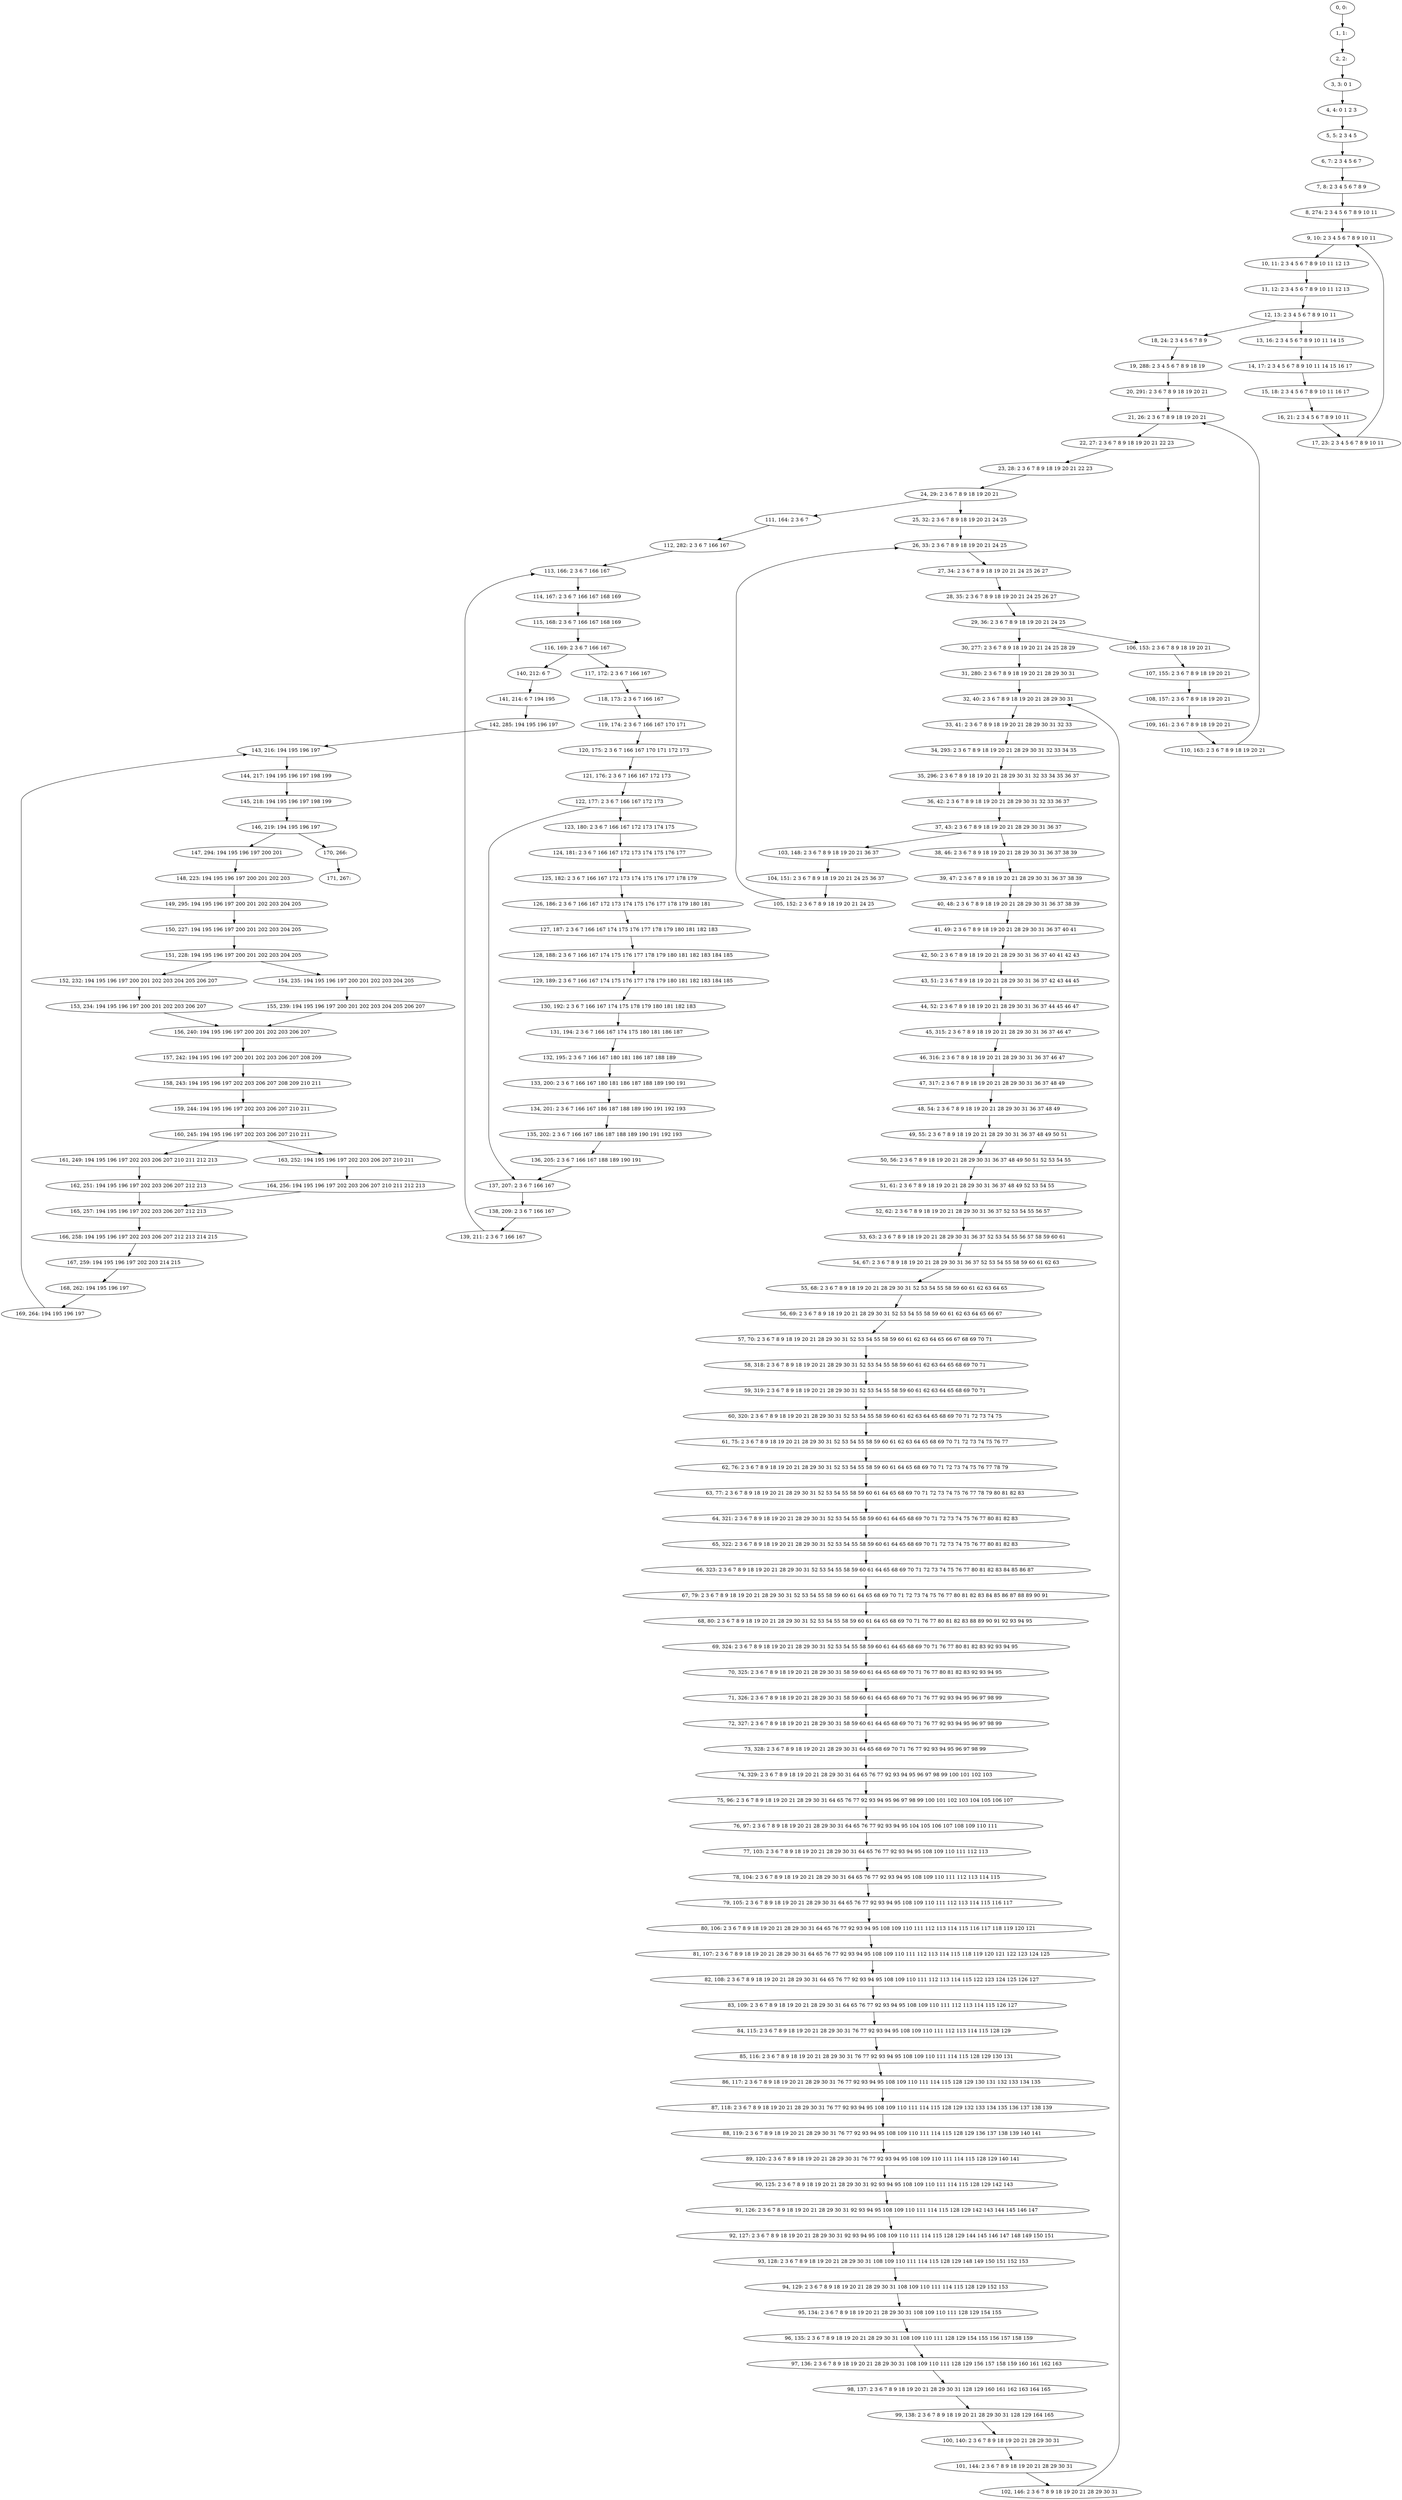 digraph G {
0[label="0, 0: "];
1[label="1, 1: "];
2[label="2, 2: "];
3[label="3, 3: 0 1 "];
4[label="4, 4: 0 1 2 3 "];
5[label="5, 5: 2 3 4 5 "];
6[label="6, 7: 2 3 4 5 6 7 "];
7[label="7, 8: 2 3 4 5 6 7 8 9 "];
8[label="8, 274: 2 3 4 5 6 7 8 9 10 11 "];
9[label="9, 10: 2 3 4 5 6 7 8 9 10 11 "];
10[label="10, 11: 2 3 4 5 6 7 8 9 10 11 12 13 "];
11[label="11, 12: 2 3 4 5 6 7 8 9 10 11 12 13 "];
12[label="12, 13: 2 3 4 5 6 7 8 9 10 11 "];
13[label="13, 16: 2 3 4 5 6 7 8 9 10 11 14 15 "];
14[label="14, 17: 2 3 4 5 6 7 8 9 10 11 14 15 16 17 "];
15[label="15, 18: 2 3 4 5 6 7 8 9 10 11 16 17 "];
16[label="16, 21: 2 3 4 5 6 7 8 9 10 11 "];
17[label="17, 23: 2 3 4 5 6 7 8 9 10 11 "];
18[label="18, 24: 2 3 4 5 6 7 8 9 "];
19[label="19, 288: 2 3 4 5 6 7 8 9 18 19 "];
20[label="20, 291: 2 3 6 7 8 9 18 19 20 21 "];
21[label="21, 26: 2 3 6 7 8 9 18 19 20 21 "];
22[label="22, 27: 2 3 6 7 8 9 18 19 20 21 22 23 "];
23[label="23, 28: 2 3 6 7 8 9 18 19 20 21 22 23 "];
24[label="24, 29: 2 3 6 7 8 9 18 19 20 21 "];
25[label="25, 32: 2 3 6 7 8 9 18 19 20 21 24 25 "];
26[label="26, 33: 2 3 6 7 8 9 18 19 20 21 24 25 "];
27[label="27, 34: 2 3 6 7 8 9 18 19 20 21 24 25 26 27 "];
28[label="28, 35: 2 3 6 7 8 9 18 19 20 21 24 25 26 27 "];
29[label="29, 36: 2 3 6 7 8 9 18 19 20 21 24 25 "];
30[label="30, 277: 2 3 6 7 8 9 18 19 20 21 24 25 28 29 "];
31[label="31, 280: 2 3 6 7 8 9 18 19 20 21 28 29 30 31 "];
32[label="32, 40: 2 3 6 7 8 9 18 19 20 21 28 29 30 31 "];
33[label="33, 41: 2 3 6 7 8 9 18 19 20 21 28 29 30 31 32 33 "];
34[label="34, 293: 2 3 6 7 8 9 18 19 20 21 28 29 30 31 32 33 34 35 "];
35[label="35, 296: 2 3 6 7 8 9 18 19 20 21 28 29 30 31 32 33 34 35 36 37 "];
36[label="36, 42: 2 3 6 7 8 9 18 19 20 21 28 29 30 31 32 33 36 37 "];
37[label="37, 43: 2 3 6 7 8 9 18 19 20 21 28 29 30 31 36 37 "];
38[label="38, 46: 2 3 6 7 8 9 18 19 20 21 28 29 30 31 36 37 38 39 "];
39[label="39, 47: 2 3 6 7 8 9 18 19 20 21 28 29 30 31 36 37 38 39 "];
40[label="40, 48: 2 3 6 7 8 9 18 19 20 21 28 29 30 31 36 37 38 39 "];
41[label="41, 49: 2 3 6 7 8 9 18 19 20 21 28 29 30 31 36 37 40 41 "];
42[label="42, 50: 2 3 6 7 8 9 18 19 20 21 28 29 30 31 36 37 40 41 42 43 "];
43[label="43, 51: 2 3 6 7 8 9 18 19 20 21 28 29 30 31 36 37 42 43 44 45 "];
44[label="44, 52: 2 3 6 7 8 9 18 19 20 21 28 29 30 31 36 37 44 45 46 47 "];
45[label="45, 315: 2 3 6 7 8 9 18 19 20 21 28 29 30 31 36 37 46 47 "];
46[label="46, 316: 2 3 6 7 8 9 18 19 20 21 28 29 30 31 36 37 46 47 "];
47[label="47, 317: 2 3 6 7 8 9 18 19 20 21 28 29 30 31 36 37 48 49 "];
48[label="48, 54: 2 3 6 7 8 9 18 19 20 21 28 29 30 31 36 37 48 49 "];
49[label="49, 55: 2 3 6 7 8 9 18 19 20 21 28 29 30 31 36 37 48 49 50 51 "];
50[label="50, 56: 2 3 6 7 8 9 18 19 20 21 28 29 30 31 36 37 48 49 50 51 52 53 54 55 "];
51[label="51, 61: 2 3 6 7 8 9 18 19 20 21 28 29 30 31 36 37 48 49 52 53 54 55 "];
52[label="52, 62: 2 3 6 7 8 9 18 19 20 21 28 29 30 31 36 37 52 53 54 55 56 57 "];
53[label="53, 63: 2 3 6 7 8 9 18 19 20 21 28 29 30 31 36 37 52 53 54 55 56 57 58 59 60 61 "];
54[label="54, 67: 2 3 6 7 8 9 18 19 20 21 28 29 30 31 36 37 52 53 54 55 58 59 60 61 62 63 "];
55[label="55, 68: 2 3 6 7 8 9 18 19 20 21 28 29 30 31 52 53 54 55 58 59 60 61 62 63 64 65 "];
56[label="56, 69: 2 3 6 7 8 9 18 19 20 21 28 29 30 31 52 53 54 55 58 59 60 61 62 63 64 65 66 67 "];
57[label="57, 70: 2 3 6 7 8 9 18 19 20 21 28 29 30 31 52 53 54 55 58 59 60 61 62 63 64 65 66 67 68 69 70 71 "];
58[label="58, 318: 2 3 6 7 8 9 18 19 20 21 28 29 30 31 52 53 54 55 58 59 60 61 62 63 64 65 68 69 70 71 "];
59[label="59, 319: 2 3 6 7 8 9 18 19 20 21 28 29 30 31 52 53 54 55 58 59 60 61 62 63 64 65 68 69 70 71 "];
60[label="60, 320: 2 3 6 7 8 9 18 19 20 21 28 29 30 31 52 53 54 55 58 59 60 61 62 63 64 65 68 69 70 71 72 73 74 75 "];
61[label="61, 75: 2 3 6 7 8 9 18 19 20 21 28 29 30 31 52 53 54 55 58 59 60 61 62 63 64 65 68 69 70 71 72 73 74 75 76 77 "];
62[label="62, 76: 2 3 6 7 8 9 18 19 20 21 28 29 30 31 52 53 54 55 58 59 60 61 64 65 68 69 70 71 72 73 74 75 76 77 78 79 "];
63[label="63, 77: 2 3 6 7 8 9 18 19 20 21 28 29 30 31 52 53 54 55 58 59 60 61 64 65 68 69 70 71 72 73 74 75 76 77 78 79 80 81 82 83 "];
64[label="64, 321: 2 3 6 7 8 9 18 19 20 21 28 29 30 31 52 53 54 55 58 59 60 61 64 65 68 69 70 71 72 73 74 75 76 77 80 81 82 83 "];
65[label="65, 322: 2 3 6 7 8 9 18 19 20 21 28 29 30 31 52 53 54 55 58 59 60 61 64 65 68 69 70 71 72 73 74 75 76 77 80 81 82 83 "];
66[label="66, 323: 2 3 6 7 8 9 18 19 20 21 28 29 30 31 52 53 54 55 58 59 60 61 64 65 68 69 70 71 72 73 74 75 76 77 80 81 82 83 84 85 86 87 "];
67[label="67, 79: 2 3 6 7 8 9 18 19 20 21 28 29 30 31 52 53 54 55 58 59 60 61 64 65 68 69 70 71 72 73 74 75 76 77 80 81 82 83 84 85 86 87 88 89 90 91 "];
68[label="68, 80: 2 3 6 7 8 9 18 19 20 21 28 29 30 31 52 53 54 55 58 59 60 61 64 65 68 69 70 71 76 77 80 81 82 83 88 89 90 91 92 93 94 95 "];
69[label="69, 324: 2 3 6 7 8 9 18 19 20 21 28 29 30 31 52 53 54 55 58 59 60 61 64 65 68 69 70 71 76 77 80 81 82 83 92 93 94 95 "];
70[label="70, 325: 2 3 6 7 8 9 18 19 20 21 28 29 30 31 58 59 60 61 64 65 68 69 70 71 76 77 80 81 82 83 92 93 94 95 "];
71[label="71, 326: 2 3 6 7 8 9 18 19 20 21 28 29 30 31 58 59 60 61 64 65 68 69 70 71 76 77 92 93 94 95 96 97 98 99 "];
72[label="72, 327: 2 3 6 7 8 9 18 19 20 21 28 29 30 31 58 59 60 61 64 65 68 69 70 71 76 77 92 93 94 95 96 97 98 99 "];
73[label="73, 328: 2 3 6 7 8 9 18 19 20 21 28 29 30 31 64 65 68 69 70 71 76 77 92 93 94 95 96 97 98 99 "];
74[label="74, 329: 2 3 6 7 8 9 18 19 20 21 28 29 30 31 64 65 76 77 92 93 94 95 96 97 98 99 100 101 102 103 "];
75[label="75, 96: 2 3 6 7 8 9 18 19 20 21 28 29 30 31 64 65 76 77 92 93 94 95 96 97 98 99 100 101 102 103 104 105 106 107 "];
76[label="76, 97: 2 3 6 7 8 9 18 19 20 21 28 29 30 31 64 65 76 77 92 93 94 95 104 105 106 107 108 109 110 111 "];
77[label="77, 103: 2 3 6 7 8 9 18 19 20 21 28 29 30 31 64 65 76 77 92 93 94 95 108 109 110 111 112 113 "];
78[label="78, 104: 2 3 6 7 8 9 18 19 20 21 28 29 30 31 64 65 76 77 92 93 94 95 108 109 110 111 112 113 114 115 "];
79[label="79, 105: 2 3 6 7 8 9 18 19 20 21 28 29 30 31 64 65 76 77 92 93 94 95 108 109 110 111 112 113 114 115 116 117 "];
80[label="80, 106: 2 3 6 7 8 9 18 19 20 21 28 29 30 31 64 65 76 77 92 93 94 95 108 109 110 111 112 113 114 115 116 117 118 119 120 121 "];
81[label="81, 107: 2 3 6 7 8 9 18 19 20 21 28 29 30 31 64 65 76 77 92 93 94 95 108 109 110 111 112 113 114 115 118 119 120 121 122 123 124 125 "];
82[label="82, 108: 2 3 6 7 8 9 18 19 20 21 28 29 30 31 64 65 76 77 92 93 94 95 108 109 110 111 112 113 114 115 122 123 124 125 126 127 "];
83[label="83, 109: 2 3 6 7 8 9 18 19 20 21 28 29 30 31 64 65 76 77 92 93 94 95 108 109 110 111 112 113 114 115 126 127 "];
84[label="84, 115: 2 3 6 7 8 9 18 19 20 21 28 29 30 31 76 77 92 93 94 95 108 109 110 111 112 113 114 115 128 129 "];
85[label="85, 116: 2 3 6 7 8 9 18 19 20 21 28 29 30 31 76 77 92 93 94 95 108 109 110 111 114 115 128 129 130 131 "];
86[label="86, 117: 2 3 6 7 8 9 18 19 20 21 28 29 30 31 76 77 92 93 94 95 108 109 110 111 114 115 128 129 130 131 132 133 134 135 "];
87[label="87, 118: 2 3 6 7 8 9 18 19 20 21 28 29 30 31 76 77 92 93 94 95 108 109 110 111 114 115 128 129 132 133 134 135 136 137 138 139 "];
88[label="88, 119: 2 3 6 7 8 9 18 19 20 21 28 29 30 31 76 77 92 93 94 95 108 109 110 111 114 115 128 129 136 137 138 139 140 141 "];
89[label="89, 120: 2 3 6 7 8 9 18 19 20 21 28 29 30 31 76 77 92 93 94 95 108 109 110 111 114 115 128 129 140 141 "];
90[label="90, 125: 2 3 6 7 8 9 18 19 20 21 28 29 30 31 92 93 94 95 108 109 110 111 114 115 128 129 142 143 "];
91[label="91, 126: 2 3 6 7 8 9 18 19 20 21 28 29 30 31 92 93 94 95 108 109 110 111 114 115 128 129 142 143 144 145 146 147 "];
92[label="92, 127: 2 3 6 7 8 9 18 19 20 21 28 29 30 31 92 93 94 95 108 109 110 111 114 115 128 129 144 145 146 147 148 149 150 151 "];
93[label="93, 128: 2 3 6 7 8 9 18 19 20 21 28 29 30 31 108 109 110 111 114 115 128 129 148 149 150 151 152 153 "];
94[label="94, 129: 2 3 6 7 8 9 18 19 20 21 28 29 30 31 108 109 110 111 114 115 128 129 152 153 "];
95[label="95, 134: 2 3 6 7 8 9 18 19 20 21 28 29 30 31 108 109 110 111 128 129 154 155 "];
96[label="96, 135: 2 3 6 7 8 9 18 19 20 21 28 29 30 31 108 109 110 111 128 129 154 155 156 157 158 159 "];
97[label="97, 136: 2 3 6 7 8 9 18 19 20 21 28 29 30 31 108 109 110 111 128 129 156 157 158 159 160 161 162 163 "];
98[label="98, 137: 2 3 6 7 8 9 18 19 20 21 28 29 30 31 128 129 160 161 162 163 164 165 "];
99[label="99, 138: 2 3 6 7 8 9 18 19 20 21 28 29 30 31 128 129 164 165 "];
100[label="100, 140: 2 3 6 7 8 9 18 19 20 21 28 29 30 31 "];
101[label="101, 144: 2 3 6 7 8 9 18 19 20 21 28 29 30 31 "];
102[label="102, 146: 2 3 6 7 8 9 18 19 20 21 28 29 30 31 "];
103[label="103, 148: 2 3 6 7 8 9 18 19 20 21 36 37 "];
104[label="104, 151: 2 3 6 7 8 9 18 19 20 21 24 25 36 37 "];
105[label="105, 152: 2 3 6 7 8 9 18 19 20 21 24 25 "];
106[label="106, 153: 2 3 6 7 8 9 18 19 20 21 "];
107[label="107, 155: 2 3 6 7 8 9 18 19 20 21 "];
108[label="108, 157: 2 3 6 7 8 9 18 19 20 21 "];
109[label="109, 161: 2 3 6 7 8 9 18 19 20 21 "];
110[label="110, 163: 2 3 6 7 8 9 18 19 20 21 "];
111[label="111, 164: 2 3 6 7 "];
112[label="112, 282: 2 3 6 7 166 167 "];
113[label="113, 166: 2 3 6 7 166 167 "];
114[label="114, 167: 2 3 6 7 166 167 168 169 "];
115[label="115, 168: 2 3 6 7 166 167 168 169 "];
116[label="116, 169: 2 3 6 7 166 167 "];
117[label="117, 172: 2 3 6 7 166 167 "];
118[label="118, 173: 2 3 6 7 166 167 "];
119[label="119, 174: 2 3 6 7 166 167 170 171 "];
120[label="120, 175: 2 3 6 7 166 167 170 171 172 173 "];
121[label="121, 176: 2 3 6 7 166 167 172 173 "];
122[label="122, 177: 2 3 6 7 166 167 172 173 "];
123[label="123, 180: 2 3 6 7 166 167 172 173 174 175 "];
124[label="124, 181: 2 3 6 7 166 167 172 173 174 175 176 177 "];
125[label="125, 182: 2 3 6 7 166 167 172 173 174 175 176 177 178 179 "];
126[label="126, 186: 2 3 6 7 166 167 172 173 174 175 176 177 178 179 180 181 "];
127[label="127, 187: 2 3 6 7 166 167 174 175 176 177 178 179 180 181 182 183 "];
128[label="128, 188: 2 3 6 7 166 167 174 175 176 177 178 179 180 181 182 183 184 185 "];
129[label="129, 189: 2 3 6 7 166 167 174 175 176 177 178 179 180 181 182 183 184 185 "];
130[label="130, 192: 2 3 6 7 166 167 174 175 178 179 180 181 182 183 "];
131[label="131, 194: 2 3 6 7 166 167 174 175 180 181 186 187 "];
132[label="132, 195: 2 3 6 7 166 167 180 181 186 187 188 189 "];
133[label="133, 200: 2 3 6 7 166 167 180 181 186 187 188 189 190 191 "];
134[label="134, 201: 2 3 6 7 166 167 186 187 188 189 190 191 192 193 "];
135[label="135, 202: 2 3 6 7 166 167 186 187 188 189 190 191 192 193 "];
136[label="136, 205: 2 3 6 7 166 167 188 189 190 191 "];
137[label="137, 207: 2 3 6 7 166 167 "];
138[label="138, 209: 2 3 6 7 166 167 "];
139[label="139, 211: 2 3 6 7 166 167 "];
140[label="140, 212: 6 7 "];
141[label="141, 214: 6 7 194 195 "];
142[label="142, 285: 194 195 196 197 "];
143[label="143, 216: 194 195 196 197 "];
144[label="144, 217: 194 195 196 197 198 199 "];
145[label="145, 218: 194 195 196 197 198 199 "];
146[label="146, 219: 194 195 196 197 "];
147[label="147, 294: 194 195 196 197 200 201 "];
148[label="148, 223: 194 195 196 197 200 201 202 203 "];
149[label="149, 295: 194 195 196 197 200 201 202 203 204 205 "];
150[label="150, 227: 194 195 196 197 200 201 202 203 204 205 "];
151[label="151, 228: 194 195 196 197 200 201 202 203 204 205 "];
152[label="152, 232: 194 195 196 197 200 201 202 203 204 205 206 207 "];
153[label="153, 234: 194 195 196 197 200 201 202 203 206 207 "];
154[label="154, 235: 194 195 196 197 200 201 202 203 204 205 "];
155[label="155, 239: 194 195 196 197 200 201 202 203 204 205 206 207 "];
156[label="156, 240: 194 195 196 197 200 201 202 203 206 207 "];
157[label="157, 242: 194 195 196 197 200 201 202 203 206 207 208 209 "];
158[label="158, 243: 194 195 196 197 202 203 206 207 208 209 210 211 "];
159[label="159, 244: 194 195 196 197 202 203 206 207 210 211 "];
160[label="160, 245: 194 195 196 197 202 203 206 207 210 211 "];
161[label="161, 249: 194 195 196 197 202 203 206 207 210 211 212 213 "];
162[label="162, 251: 194 195 196 197 202 203 206 207 212 213 "];
163[label="163, 252: 194 195 196 197 202 203 206 207 210 211 "];
164[label="164, 256: 194 195 196 197 202 203 206 207 210 211 212 213 "];
165[label="165, 257: 194 195 196 197 202 203 206 207 212 213 "];
166[label="166, 258: 194 195 196 197 202 203 206 207 212 213 214 215 "];
167[label="167, 259: 194 195 196 197 202 203 214 215 "];
168[label="168, 262: 194 195 196 197 "];
169[label="169, 264: 194 195 196 197 "];
170[label="170, 266: "];
171[label="171, 267: "];
0->1 ;
1->2 ;
2->3 ;
3->4 ;
4->5 ;
5->6 ;
6->7 ;
7->8 ;
8->9 ;
9->10 ;
10->11 ;
11->12 ;
12->13 ;
12->18 ;
13->14 ;
14->15 ;
15->16 ;
16->17 ;
17->9 ;
18->19 ;
19->20 ;
20->21 ;
21->22 ;
22->23 ;
23->24 ;
24->25 ;
24->111 ;
25->26 ;
26->27 ;
27->28 ;
28->29 ;
29->30 ;
29->106 ;
30->31 ;
31->32 ;
32->33 ;
33->34 ;
34->35 ;
35->36 ;
36->37 ;
37->38 ;
37->103 ;
38->39 ;
39->40 ;
40->41 ;
41->42 ;
42->43 ;
43->44 ;
44->45 ;
45->46 ;
46->47 ;
47->48 ;
48->49 ;
49->50 ;
50->51 ;
51->52 ;
52->53 ;
53->54 ;
54->55 ;
55->56 ;
56->57 ;
57->58 ;
58->59 ;
59->60 ;
60->61 ;
61->62 ;
62->63 ;
63->64 ;
64->65 ;
65->66 ;
66->67 ;
67->68 ;
68->69 ;
69->70 ;
70->71 ;
71->72 ;
72->73 ;
73->74 ;
74->75 ;
75->76 ;
76->77 ;
77->78 ;
78->79 ;
79->80 ;
80->81 ;
81->82 ;
82->83 ;
83->84 ;
84->85 ;
85->86 ;
86->87 ;
87->88 ;
88->89 ;
89->90 ;
90->91 ;
91->92 ;
92->93 ;
93->94 ;
94->95 ;
95->96 ;
96->97 ;
97->98 ;
98->99 ;
99->100 ;
100->101 ;
101->102 ;
102->32 ;
103->104 ;
104->105 ;
105->26 ;
106->107 ;
107->108 ;
108->109 ;
109->110 ;
110->21 ;
111->112 ;
112->113 ;
113->114 ;
114->115 ;
115->116 ;
116->117 ;
116->140 ;
117->118 ;
118->119 ;
119->120 ;
120->121 ;
121->122 ;
122->123 ;
122->137 ;
123->124 ;
124->125 ;
125->126 ;
126->127 ;
127->128 ;
128->129 ;
129->130 ;
130->131 ;
131->132 ;
132->133 ;
133->134 ;
134->135 ;
135->136 ;
136->137 ;
137->138 ;
138->139 ;
139->113 ;
140->141 ;
141->142 ;
142->143 ;
143->144 ;
144->145 ;
145->146 ;
146->147 ;
146->170 ;
147->148 ;
148->149 ;
149->150 ;
150->151 ;
151->152 ;
151->154 ;
152->153 ;
153->156 ;
154->155 ;
155->156 ;
156->157 ;
157->158 ;
158->159 ;
159->160 ;
160->161 ;
160->163 ;
161->162 ;
162->165 ;
163->164 ;
164->165 ;
165->166 ;
166->167 ;
167->168 ;
168->169 ;
169->143 ;
170->171 ;
}
